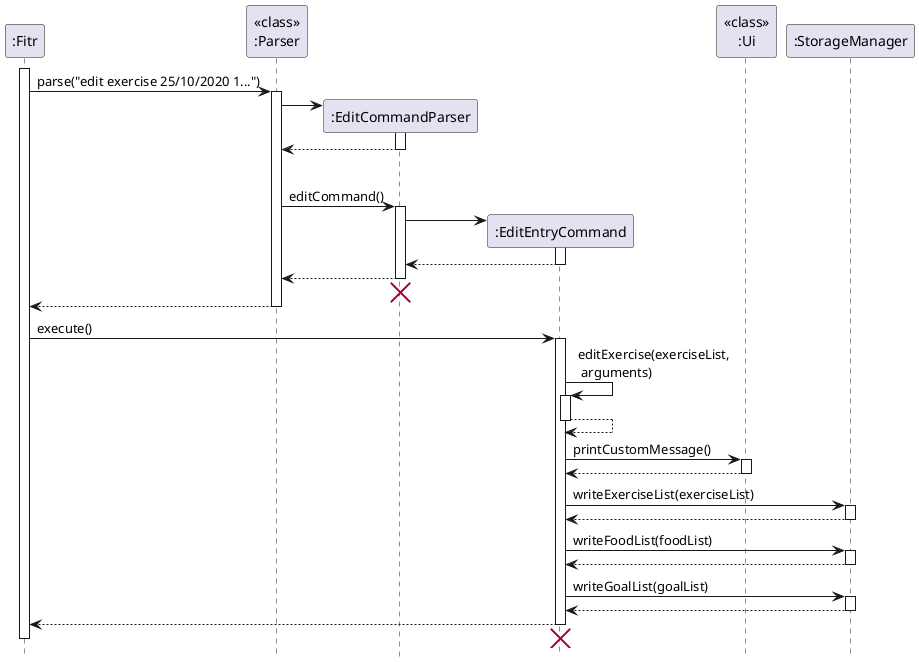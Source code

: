 @startuml
skinparam Shadowing false

participant ":Fitr"
participant "<<class>>\n:Parser"

activate ":Fitr"
":Fitr" -> "<<class>>\n:Parser" ++ : parse("edit exercise 25/10/2020 1...")

create ":EditCommandParser"
"<<class>>\n:Parser" -> ":EditCommandParser" ++
return

|||

"<<class>>\n:Parser" -> ":EditCommandParser" ++ : editCommand()
create ":EditEntryCommand"
":EditCommandParser" -> ":EditEntryCommand" ++
return

":EditCommandParser" --> "<<class>>\n:Parser"
deactivate ":EditCommandParser"
'To position the delete symbol below activation bar
":EditCommandParser" -[hidden]-> "<<class>>\n:Parser"
destroy ":EditCommandParser"
return

":Fitr" -> ":EditEntryCommand" : execute()
activate ":EditEntryCommand"
":EditEntryCommand" -> ":EditEntryCommand" ++ : editExercise(exerciseList,\n arguments)
return

":EditEntryCommand" -> "<<class>>\n:Ui" ++ : printCustomMessage()
return

":EditEntryCommand" -> ":StorageManager" ++ : writeExerciseList(exerciseList)
return

":EditEntryCommand" -> ":StorageManager" ++ : writeFoodList(foodList)
return

":EditEntryCommand" -> ":StorageManager" ++ : writeGoalList(goalList)
return

":EditEntryCommand" --> ":Fitr"
deactivate ":EditEntryCommand"
'To position the delete symbol below activation bar
":EditEntryCommand" -[hidden]-> ":Fitr"
destroy ":EditEntryCommand"
deactivate ":Fitr"

hide footbox
@enduml
